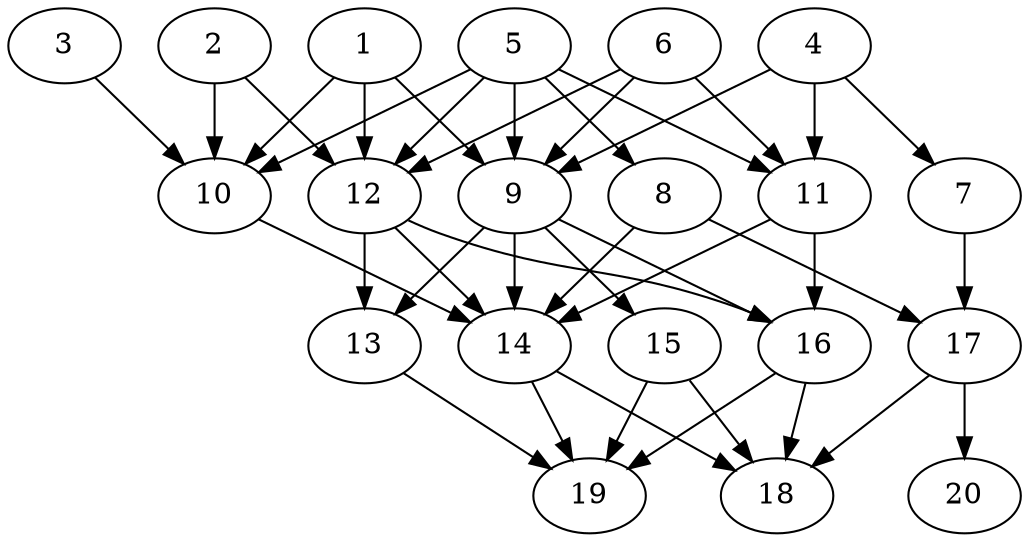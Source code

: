 // DAG automatically generated by daggen at Tue Jul 23 14:34:08 2019
// ./daggen --dot -n 20 --ccr 0.3 --fat 0.7 --regular 0.5 --density 0.8 --mindata 5242880 --maxdata 52428800 
digraph G {
  1 [size="67413333", alpha="0.20", expect_size="20224000"] 
  1 -> 9 [size ="20224000"]
  1 -> 10 [size ="20224000"]
  1 -> 12 [size ="20224000"]
  2 [size="49179307", alpha="0.05", expect_size="14753792"] 
  2 -> 10 [size ="14753792"]
  2 -> 12 [size ="14753792"]
  3 [size="44352853", alpha="0.05", expect_size="13305856"] 
  3 -> 10 [size ="13305856"]
  4 [size="52483413", alpha="0.12", expect_size="15745024"] 
  4 -> 7 [size ="15745024"]
  4 -> 9 [size ="15745024"]
  4 -> 11 [size ="15745024"]
  5 [size="62569813", alpha="0.18", expect_size="18770944"] 
  5 -> 8 [size ="18770944"]
  5 -> 9 [size ="18770944"]
  5 -> 10 [size ="18770944"]
  5 -> 11 [size ="18770944"]
  5 -> 12 [size ="18770944"]
  6 [size="94597120", alpha="0.14", expect_size="28379136"] 
  6 -> 9 [size ="28379136"]
  6 -> 11 [size ="28379136"]
  6 -> 12 [size ="28379136"]
  7 [size="22261760", alpha="0.05", expect_size="6678528"] 
  7 -> 17 [size ="6678528"]
  8 [size="153736533", alpha="0.03", expect_size="46120960"] 
  8 -> 14 [size ="46120960"]
  8 -> 17 [size ="46120960"]
  9 [size="88729600", alpha="0.17", expect_size="26618880"] 
  9 -> 13 [size ="26618880"]
  9 -> 14 [size ="26618880"]
  9 -> 15 [size ="26618880"]
  9 -> 16 [size ="26618880"]
  10 [size="136277333", alpha="0.02", expect_size="40883200"] 
  10 -> 14 [size ="40883200"]
  11 [size="48861867", alpha="0.06", expect_size="14658560"] 
  11 -> 14 [size ="14658560"]
  11 -> 16 [size ="14658560"]
  12 [size="47837867", alpha="0.01", expect_size="14351360"] 
  12 -> 13 [size ="14351360"]
  12 -> 14 [size ="14351360"]
  12 -> 16 [size ="14351360"]
  13 [size="86067200", alpha="0.05", expect_size="25820160"] 
  13 -> 19 [size ="25820160"]
  14 [size="122548907", alpha="0.13", expect_size="36764672"] 
  14 -> 18 [size ="36764672"]
  14 -> 19 [size ="36764672"]
  15 [size="58661547", alpha="0.07", expect_size="17598464"] 
  15 -> 18 [size ="17598464"]
  15 -> 19 [size ="17598464"]
  16 [size="46660267", alpha="0.07", expect_size="13998080"] 
  16 -> 18 [size ="13998080"]
  16 -> 19 [size ="13998080"]
  17 [size="160150187", alpha="0.12", expect_size="48045056"] 
  17 -> 18 [size ="48045056"]
  17 -> 20 [size ="48045056"]
  18 [size="42219520", alpha="0.06", expect_size="12665856"] 
  19 [size="67198293", alpha="0.01", expect_size="20159488"] 
  20 [size="41758720", alpha="0.02", expect_size="12527616"] 
}
